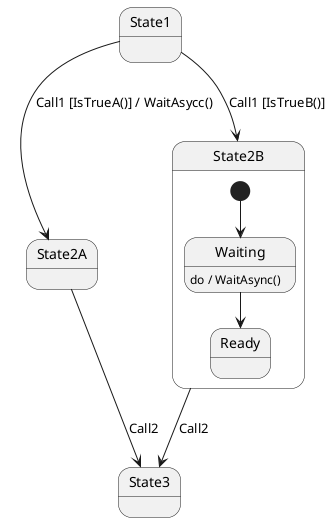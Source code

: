 ﻿@startuml

State1 :

State1 --> State2A : Call1 [IsTrueA()] / WaitAsycc()
State1 --> State2B : Call1 [IsTrueB()]

State2A --> State3 : Call2
State2B --> State3 : Call2

state State2B {
  Waiting : do / WaitAsync()
  [*] --> Waiting
  Waiting --> Ready
}

@enduml
